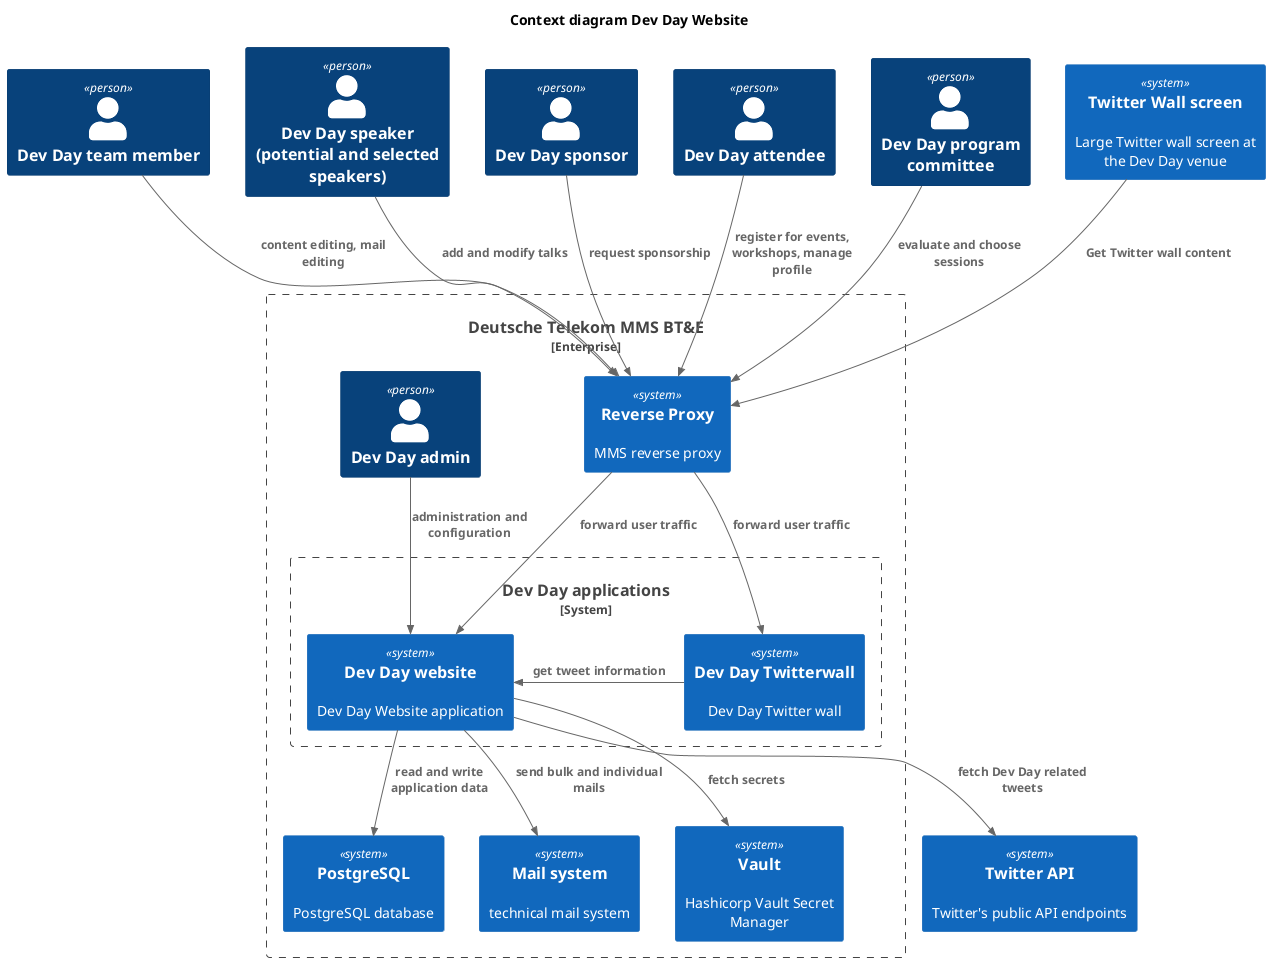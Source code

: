 @startuml
!include <C4/C4_Context.puml>

title Context diagram Dev Day Website

Enterprise_Boundary(MMSBT, "Deutsche Telekom MMS BT&E") {
  System(ReverseProxy, "Reverse Proxy", "MMS reverse proxy")
  System_Boundary(DevDay, "Dev Day applications") {
    System(DevDayWebsite, "Dev Day website", "Dev Day Website application")
    System(TwitterWall, "Dev Day Twitterwall", "Dev Day Twitter wall")
  }
  System(Vault, "Vault", "Hashicorp Vault Secret Manager")
  System(PostgreSQL, "PostgreSQL", "PostgreSQL database")
  System(TMS, "Mail system", "technical mail system")

  Person(DevDayAdmin, "Dev Day admin")
}

System(TwitterAPI, "Twitter API", "Twitter's public API endpoints")

Person(DevDayTeam, "Dev Day team member")
Person(DevDaySpeaker, "Dev Day speaker (potential and selected speakers)")
Person(DevDaySponsor, "Dev Day sponsor")
Person(DevDayAttendee, "Dev Day attendee")
Person(DevDayCommittee, "Dev Day program committee")

System(ScreenAtDevDay, "Twitter Wall screen", "Large Twitter wall screen at the Dev Day venue")

Rel_D(ReverseProxy, DevDayWebsite, "forward user traffic")
Rel_D(ReverseProxy, TwitterWall, "forward user traffic")

Rel(ScreenAtDevDay, ReverseProxy, "Get Twitter wall content")

Rel(DevDayWebsite, Vault, "fetch secrets")
Rel(DevDayWebsite, PostgreSQL, "read and write application data")
Rel(DevDayWebsite, TwitterAPI, "fetch Dev Day related tweets")
Rel(DevDayWebsite, TMS, "send bulk and individual mails")

Rel_R(TwitterWall, DevDayWebsite, "get tweet information")

Rel(DevDayAdmin, DevDayWebsite, "administration and configuration")
Rel(DevDayTeam, ReverseProxy, "content editing, mail editing")
Rel(DevDaySponsor, ReverseProxy, "request sponsorship")
Rel(DevDaySpeaker, ReverseProxy, "add and modify talks")
Rel(DevDayAttendee, ReverseProxy, "register for events, workshops, manage profile")
Rel(DevDayCommittee, ReverseProxy, "evaluate and choose sessions")

@enduml
